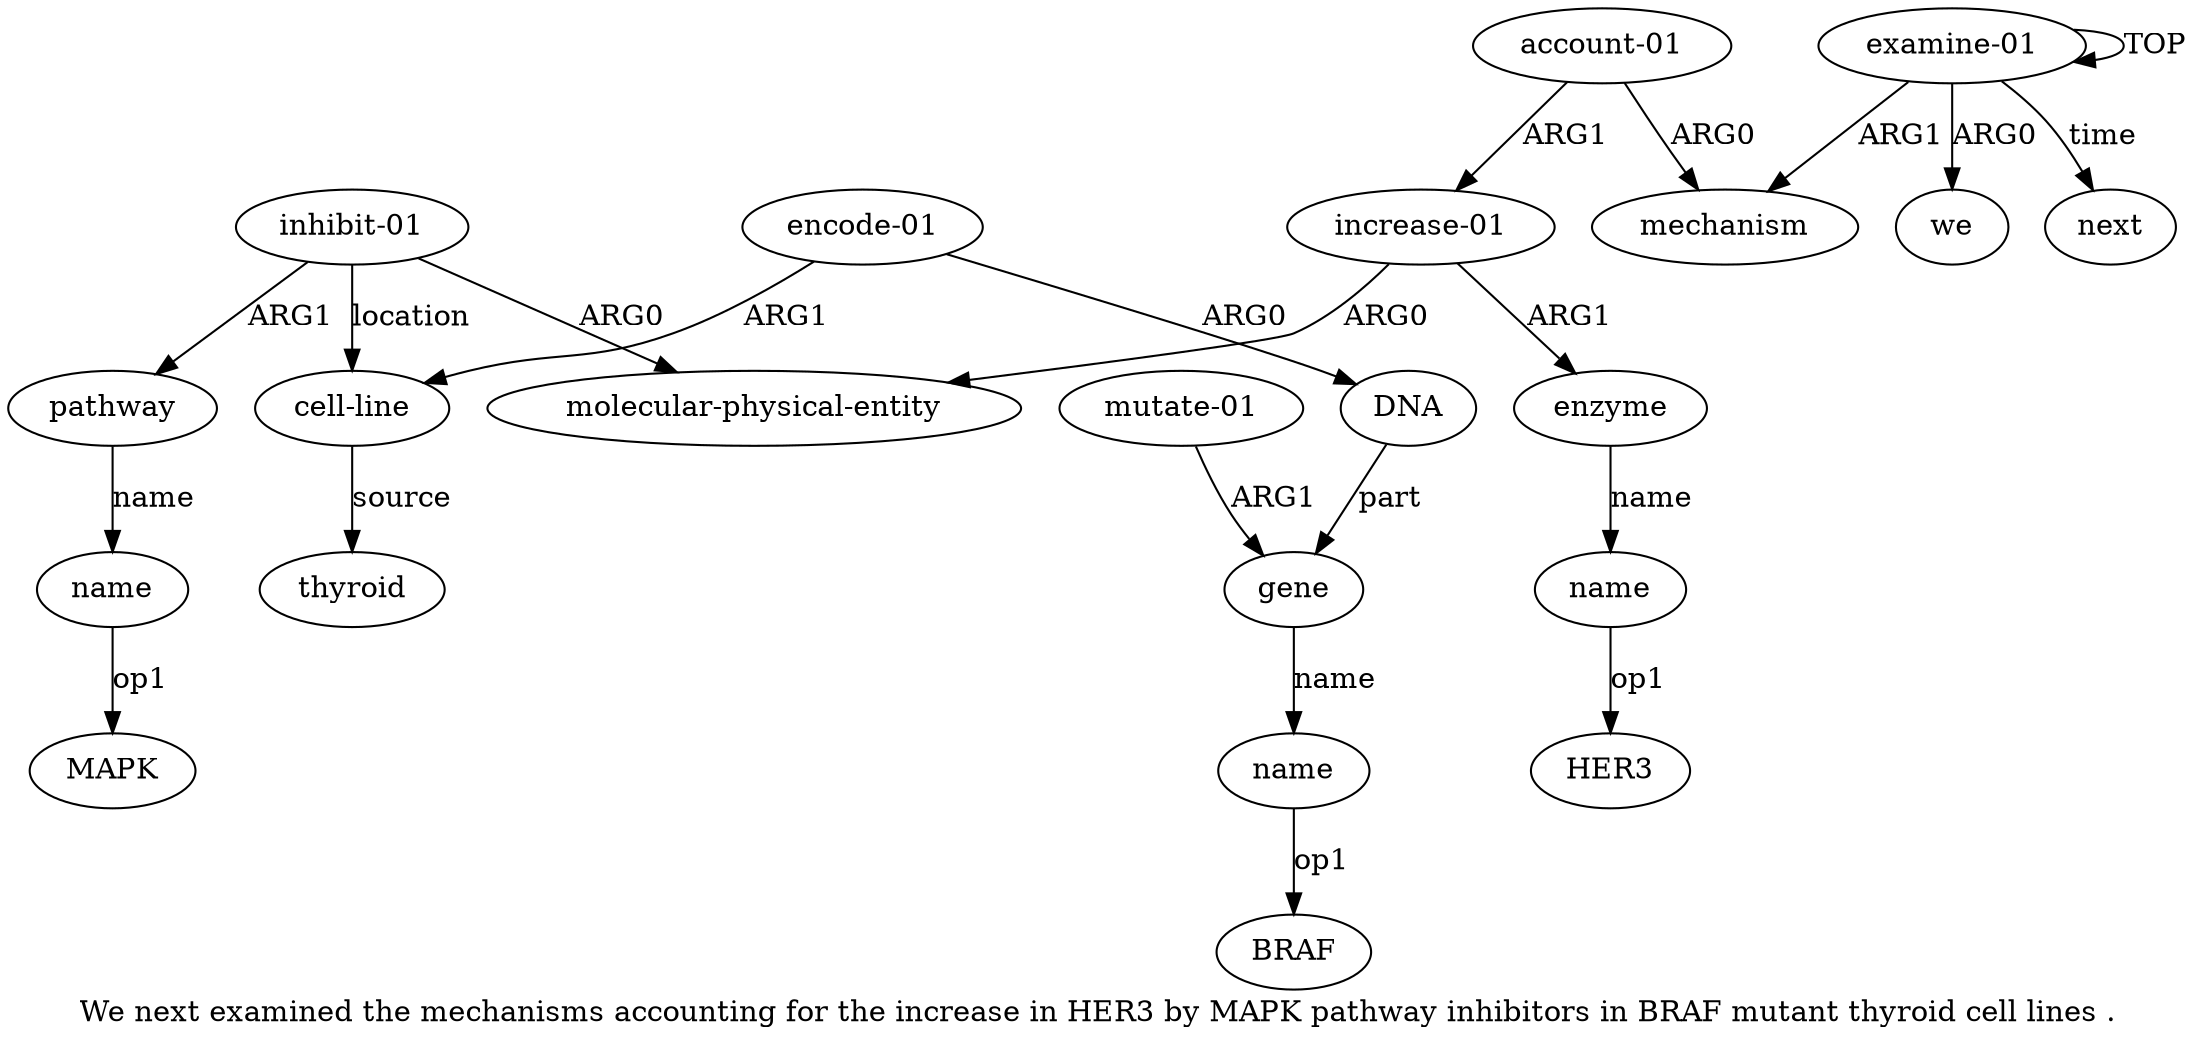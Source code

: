 digraph  {
	graph [label="We next examined the mechanisms accounting for the increase in HER3 by MAPK pathway inhibitors in BRAF mutant thyroid cell lines \
."];
	node [label="\N"];
	"a8 MAPK"	 [color=black,
		gold_ind=-1,
		gold_label=MAPK,
		label=MAPK,
		test_ind=-1,
		test_label=MAPK];
	"a17 HER3"	 [color=black,
		gold_ind=-1,
		gold_label=HER3,
		label=HER3,
		test_ind=-1,
		test_label=HER3];
	a15	 [color=black,
		gold_ind=15,
		gold_label="mutate-01",
		label="mutate-01",
		test_ind=15,
		test_label="mutate-01"];
	a13	 [color=black,
		gold_ind=13,
		gold_label=gene,
		label=gene,
		test_ind=13,
		test_label=gene];
	a15 -> a13 [key=0,
	color=black,
	gold_label=ARG1,
	label=ARG1,
	test_label=ARG1];
a14 [color=black,
	gold_ind=14,
	gold_label=name,
	label=name,
	test_ind=14,
	test_label=name];
"a14 BRAF" [color=black,
	gold_ind=-1,
	gold_label=BRAF,
	label=BRAF,
	test_ind=-1,
	test_label=BRAF];
a14 -> "a14 BRAF" [key=0,
color=black,
gold_label=op1,
label=op1,
test_label=op1];
a17 [color=black,
gold_ind=17,
gold_label=name,
label=name,
test_ind=17,
test_label=name];
a17 -> "a17 HER3" [key=0,
color=black,
gold_label=op1,
label=op1,
test_label=op1];
a16 [color=black,
gold_ind=16,
gold_label=enzyme,
label=enzyme,
test_ind=16,
test_label=enzyme];
a16 -> a17 [key=0,
color=black,
gold_label=name,
label=name,
test_label=name];
a11 [color=black,
gold_ind=11,
gold_label="encode-01",
label="encode-01",
test_ind=11,
test_label="encode-01"];
a12 [color=black,
gold_ind=12,
gold_label=DNA,
label=DNA,
test_ind=12,
test_label=DNA];
a11 -> a12 [key=0,
color=black,
gold_label=ARG0,
label=ARG0,
test_label=ARG0];
a9 [color=black,
gold_ind=9,
gold_label="cell-line",
label="cell-line",
test_ind=9,
test_label="cell-line"];
a11 -> a9 [key=0,
color=black,
gold_label=ARG1,
label=ARG1,
test_label=ARG1];
a10 [color=black,
gold_ind=10,
gold_label=thyroid,
label=thyroid,
test_ind=10,
test_label=thyroid];
a13 -> a14 [key=0,
color=black,
gold_label=name,
label=name,
test_label=name];
a12 -> a13 [key=0,
color=black,
gold_label=part,
label=part,
test_label=part];
a18 [color=black,
gold_ind=18,
gold_label=next,
label=next,
test_ind=18,
test_label=next];
a1 [color=black,
gold_ind=1,
gold_label=we,
label=we,
test_ind=1,
test_label=we];
a0 [color=black,
gold_ind=0,
gold_label="examine-01",
label="examine-01",
test_ind=0,
test_label="examine-01"];
a0 -> a18 [key=0,
color=black,
gold_label=time,
label=time,
test_label=time];
a0 -> a1 [key=0,
color=black,
gold_label=ARG0,
label=ARG0,
test_label=ARG0];
a0 -> a0 [key=0,
color=black,
gold_label=TOP,
label=TOP,
test_label=TOP];
a2 [color=black,
gold_ind=2,
gold_label=mechanism,
label=mechanism,
test_ind=2,
test_label=mechanism];
a0 -> a2 [key=0,
color=black,
gold_label=ARG1,
label=ARG1,
test_label=ARG1];
a3 [color=black,
gold_ind=3,
gold_label="account-01",
label="account-01",
test_ind=3,
test_label="account-01"];
a3 -> a2 [key=0,
color=black,
gold_label=ARG0,
label=ARG0,
test_label=ARG0];
a4 [color=black,
gold_ind=4,
gold_label="increase-01",
label="increase-01",
test_ind=4,
test_label="increase-01"];
a3 -> a4 [key=0,
color=black,
gold_label=ARG1,
label=ARG1,
test_label=ARG1];
a5 [color=black,
gold_ind=5,
gold_label="molecular-physical-entity",
label="molecular-physical-entity",
test_ind=5,
test_label="molecular-physical-entity"];
a4 -> a16 [key=0,
color=black,
gold_label=ARG1,
label=ARG1,
test_label=ARG1];
a4 -> a5 [key=0,
color=black,
gold_label=ARG0,
label=ARG0,
test_label=ARG0];
a7 [color=black,
gold_ind=7,
gold_label=pathway,
label=pathway,
test_ind=7,
test_label=pathway];
a8 [color=black,
gold_ind=8,
gold_label=name,
label=name,
test_ind=8,
test_label=name];
a7 -> a8 [key=0,
color=black,
gold_label=name,
label=name,
test_label=name];
a6 [color=black,
gold_ind=6,
gold_label="inhibit-01",
label="inhibit-01",
test_ind=6,
test_label="inhibit-01"];
a6 -> a5 [key=0,
color=black,
gold_label=ARG0,
label=ARG0,
test_label=ARG0];
a6 -> a7 [key=0,
color=black,
gold_label=ARG1,
label=ARG1,
test_label=ARG1];
a6 -> a9 [key=0,
color=black,
gold_label=location,
label=location,
test_label=location];
a9 -> a10 [key=0,
color=black,
gold_label=source,
label=source,
test_label=source];
a8 -> "a8 MAPK" [key=0,
color=black,
gold_label=op1,
label=op1,
test_label=op1];
}
